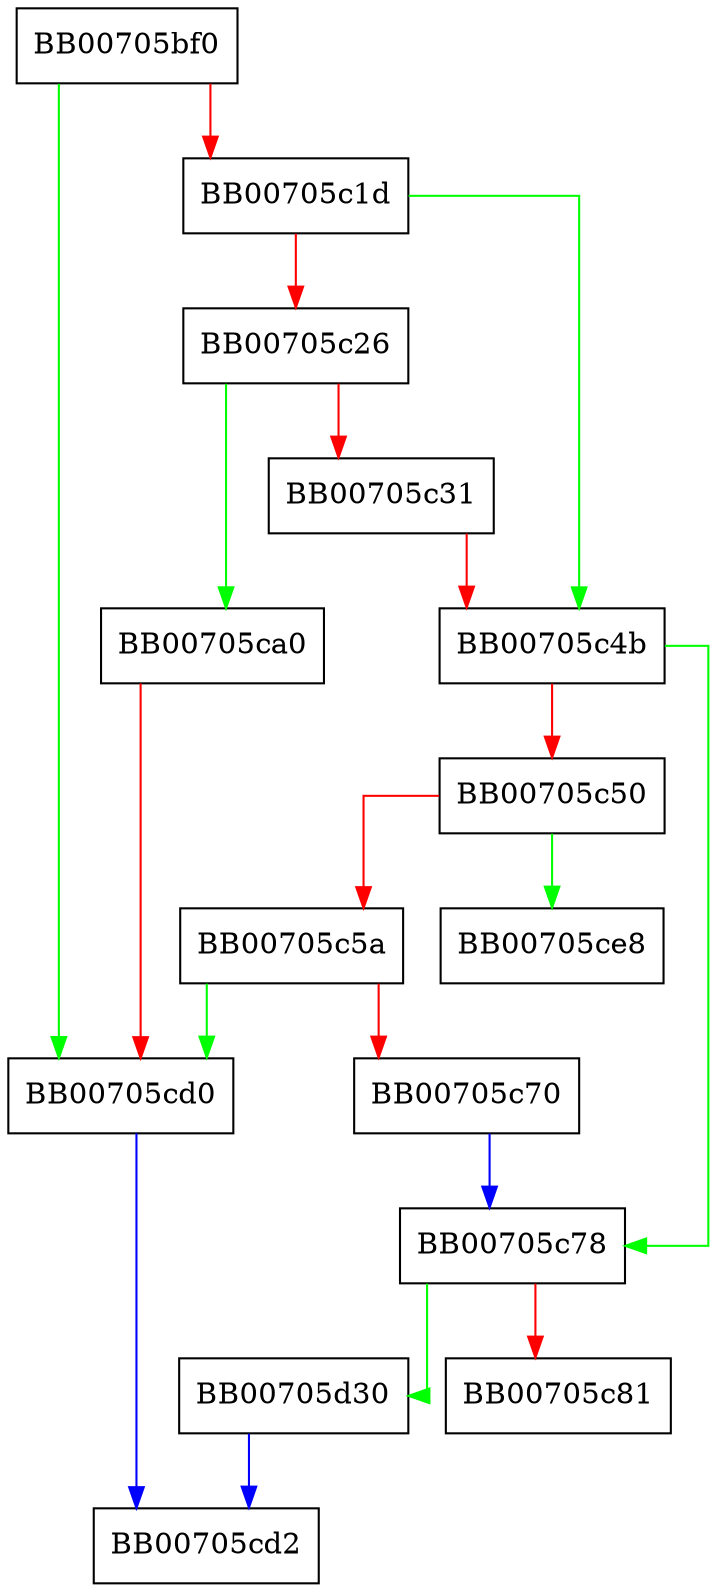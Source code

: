 digraph ossl_gcm_dinit {
  node [shape="box"];
  graph [splines=ortho];
  BB00705bf0 -> BB00705cd0 [color="green"];
  BB00705bf0 -> BB00705c1d [color="red"];
  BB00705c1d -> BB00705c4b [color="green"];
  BB00705c1d -> BB00705c26 [color="red"];
  BB00705c26 -> BB00705ca0 [color="green"];
  BB00705c26 -> BB00705c31 [color="red"];
  BB00705c31 -> BB00705c4b [color="red"];
  BB00705c4b -> BB00705c78 [color="green"];
  BB00705c4b -> BB00705c50 [color="red"];
  BB00705c50 -> BB00705ce8 [color="green"];
  BB00705c50 -> BB00705c5a [color="red"];
  BB00705c5a -> BB00705cd0 [color="green"];
  BB00705c5a -> BB00705c70 [color="red"];
  BB00705c70 -> BB00705c78 [color="blue"];
  BB00705c78 -> BB00705d30 [color="green"];
  BB00705c78 -> BB00705c81 [color="red"];
  BB00705ca0 -> BB00705cd0 [color="red"];
  BB00705cd0 -> BB00705cd2 [color="blue"];
  BB00705d30 -> BB00705cd2 [color="blue"];
}